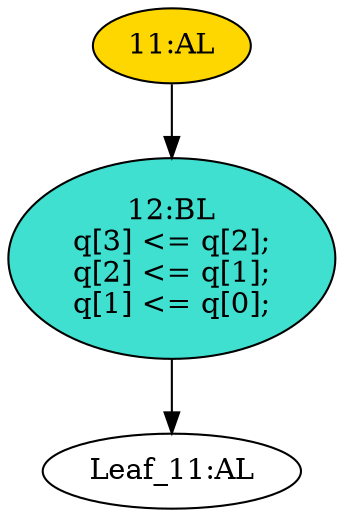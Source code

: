 strict digraph "" {
	node [label="\N"];
	"12:BL"	[ast="<pyverilog.vparser.ast.Block object at 0x7fd2e06f4850>",
		fillcolor=turquoise,
		label="12:BL
q[3] <= q[2];
q[2] <= q[1];
q[1] <= q[0];",
		statements="[<pyverilog.vparser.ast.NonblockingSubstitution object at 0x7fd2e06f4090>, <pyverilog.vparser.ast.NonblockingSubstitution object \
at 0x7fd2e06f43d0>, <pyverilog.vparser.ast.NonblockingSubstitution object at 0x7fd2e06f4610>]",
		style=filled,
		typ=Block];
	"Leaf_11:AL"	[def_var="['q']",
		label="Leaf_11:AL"];
	"12:BL" -> "Leaf_11:AL"	[cond="[]",
		lineno=None];
	"11:AL"	[ast="<pyverilog.vparser.ast.Always object at 0x7fd2e06f4890>",
		clk_sens=True,
		fillcolor=gold,
		label="11:AL",
		sens="['clk']",
		statements="[]",
		style=filled,
		typ=Always,
		use_var="['q']"];
	"11:AL" -> "12:BL"	[cond="[]",
		lineno=None];
}
